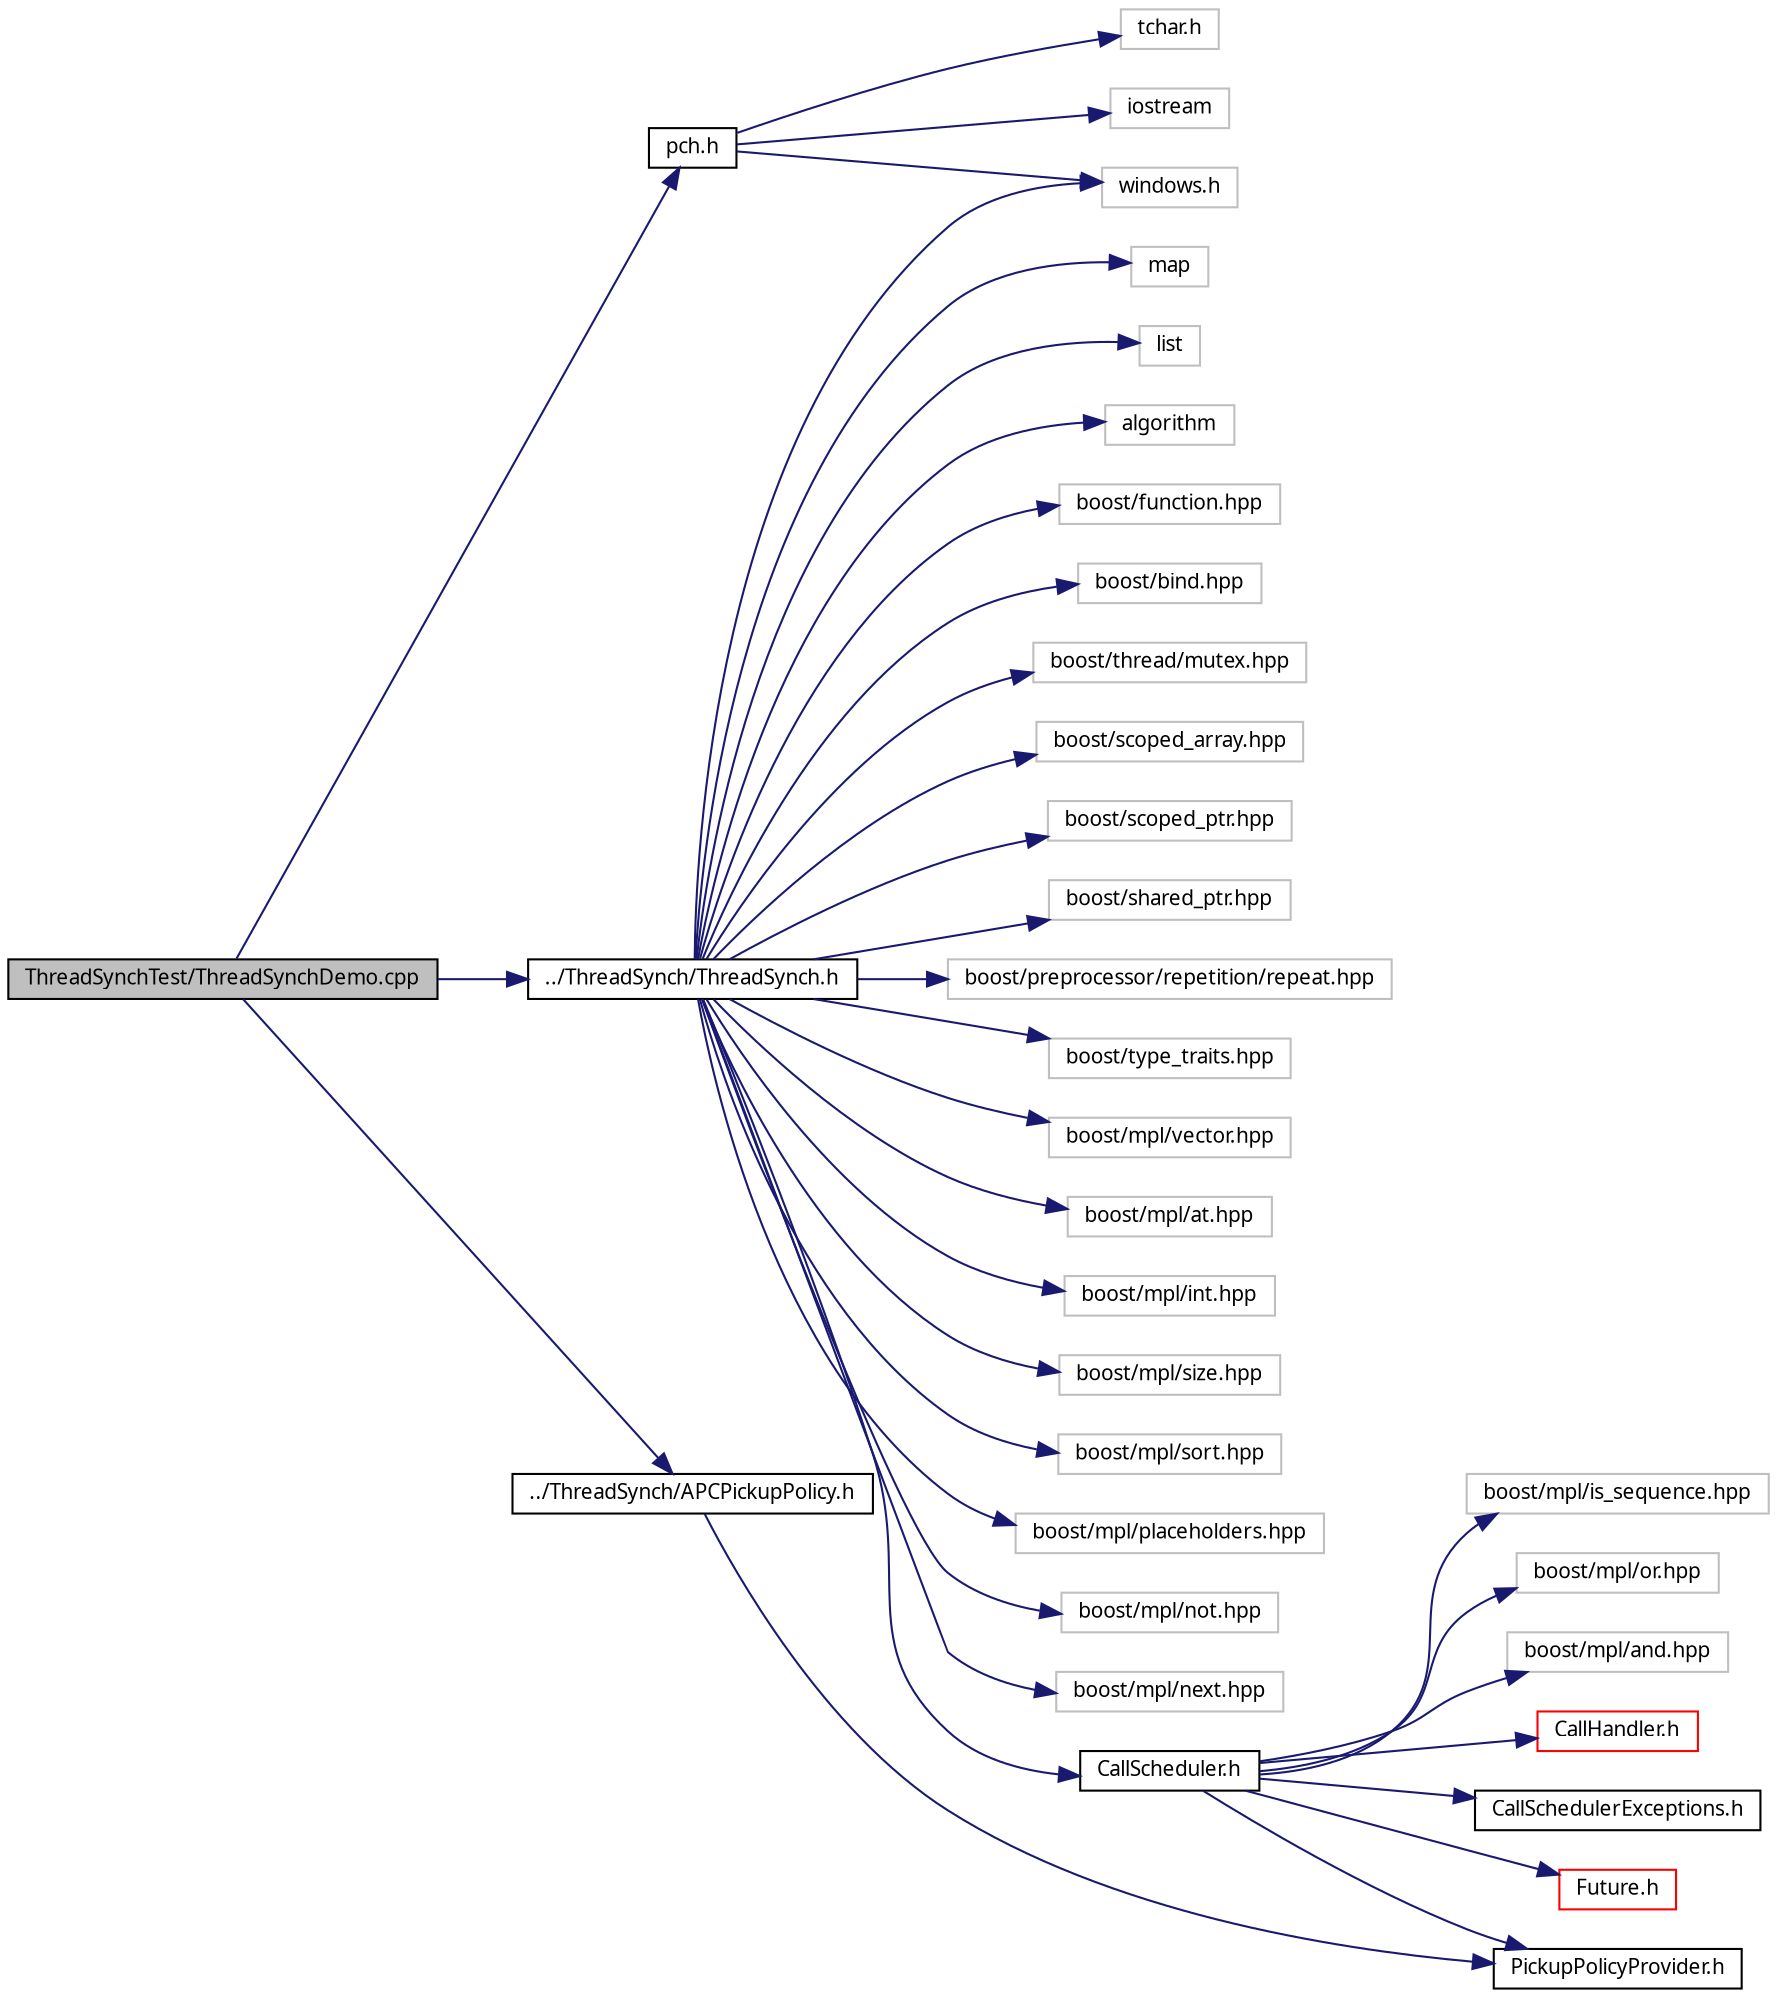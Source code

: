 digraph G
{
  edge [fontname="FreeSans.ttf",fontsize=10,labelfontname="FreeSans.ttf",labelfontsize=10];
  node [fontname="FreeSans.ttf",fontsize=10,shape=record];
  rankdir=LR;
  Node1 [label="ThreadSynchTest/ThreadSynchDemo.cpp",height=0.2,width=0.4,color="black", fillcolor="grey75", style="filled" fontcolor="black"];
  Node1 -> Node2 [color="midnightblue",fontsize=10,style="solid",fontname="FreeSans.ttf"];
  Node2 [label="pch.h",height=0.2,width=0.4,color="black", fillcolor="white", style="filled",URL="$pch_8h.html"];
  Node2 -> Node3 [color="midnightblue",fontsize=10,style="solid",fontname="FreeSans.ttf"];
  Node3 [label="windows.h",height=0.2,width=0.4,color="grey75", fillcolor="white", style="filled"];
  Node2 -> Node4 [color="midnightblue",fontsize=10,style="solid",fontname="FreeSans.ttf"];
  Node4 [label="tchar.h",height=0.2,width=0.4,color="grey75", fillcolor="white", style="filled"];
  Node2 -> Node5 [color="midnightblue",fontsize=10,style="solid",fontname="FreeSans.ttf"];
  Node5 [label="iostream",height=0.2,width=0.4,color="grey75", fillcolor="white", style="filled"];
  Node1 -> Node6 [color="midnightblue",fontsize=10,style="solid",fontname="FreeSans.ttf"];
  Node6 [label="../ThreadSynch/ThreadSynch.h",height=0.2,width=0.4,color="black", fillcolor="white", style="filled",URL="$_thread_synch_8h.html"];
  Node6 -> Node3 [color="midnightblue",fontsize=10,style="solid",fontname="FreeSans.ttf"];
  Node6 -> Node7 [color="midnightblue",fontsize=10,style="solid",fontname="FreeSans.ttf"];
  Node7 [label="map",height=0.2,width=0.4,color="grey75", fillcolor="white", style="filled"];
  Node6 -> Node8 [color="midnightblue",fontsize=10,style="solid",fontname="FreeSans.ttf"];
  Node8 [label="list",height=0.2,width=0.4,color="grey75", fillcolor="white", style="filled"];
  Node6 -> Node9 [color="midnightblue",fontsize=10,style="solid",fontname="FreeSans.ttf"];
  Node9 [label="algorithm",height=0.2,width=0.4,color="grey75", fillcolor="white", style="filled"];
  Node6 -> Node10 [color="midnightblue",fontsize=10,style="solid",fontname="FreeSans.ttf"];
  Node10 [label="boost/function.hpp",height=0.2,width=0.4,color="grey75", fillcolor="white", style="filled"];
  Node6 -> Node11 [color="midnightblue",fontsize=10,style="solid",fontname="FreeSans.ttf"];
  Node11 [label="boost/bind.hpp",height=0.2,width=0.4,color="grey75", fillcolor="white", style="filled"];
  Node6 -> Node12 [color="midnightblue",fontsize=10,style="solid",fontname="FreeSans.ttf"];
  Node12 [label="boost/thread/mutex.hpp",height=0.2,width=0.4,color="grey75", fillcolor="white", style="filled"];
  Node6 -> Node13 [color="midnightblue",fontsize=10,style="solid",fontname="FreeSans.ttf"];
  Node13 [label="boost/scoped_array.hpp",height=0.2,width=0.4,color="grey75", fillcolor="white", style="filled"];
  Node6 -> Node14 [color="midnightblue",fontsize=10,style="solid",fontname="FreeSans.ttf"];
  Node14 [label="boost/scoped_ptr.hpp",height=0.2,width=0.4,color="grey75", fillcolor="white", style="filled"];
  Node6 -> Node15 [color="midnightblue",fontsize=10,style="solid",fontname="FreeSans.ttf"];
  Node15 [label="boost/shared_ptr.hpp",height=0.2,width=0.4,color="grey75", fillcolor="white", style="filled"];
  Node6 -> Node16 [color="midnightblue",fontsize=10,style="solid",fontname="FreeSans.ttf"];
  Node16 [label="boost/preprocessor/repetition/repeat.hpp",height=0.2,width=0.4,color="grey75", fillcolor="white", style="filled"];
  Node6 -> Node17 [color="midnightblue",fontsize=10,style="solid",fontname="FreeSans.ttf"];
  Node17 [label="boost/type_traits.hpp",height=0.2,width=0.4,color="grey75", fillcolor="white", style="filled"];
  Node6 -> Node18 [color="midnightblue",fontsize=10,style="solid",fontname="FreeSans.ttf"];
  Node18 [label="boost/mpl/vector.hpp",height=0.2,width=0.4,color="grey75", fillcolor="white", style="filled"];
  Node6 -> Node19 [color="midnightblue",fontsize=10,style="solid",fontname="FreeSans.ttf"];
  Node19 [label="boost/mpl/at.hpp",height=0.2,width=0.4,color="grey75", fillcolor="white", style="filled"];
  Node6 -> Node20 [color="midnightblue",fontsize=10,style="solid",fontname="FreeSans.ttf"];
  Node20 [label="boost/mpl/int.hpp",height=0.2,width=0.4,color="grey75", fillcolor="white", style="filled"];
  Node6 -> Node21 [color="midnightblue",fontsize=10,style="solid",fontname="FreeSans.ttf"];
  Node21 [label="boost/mpl/size.hpp",height=0.2,width=0.4,color="grey75", fillcolor="white", style="filled"];
  Node6 -> Node22 [color="midnightblue",fontsize=10,style="solid",fontname="FreeSans.ttf"];
  Node22 [label="boost/mpl/sort.hpp",height=0.2,width=0.4,color="grey75", fillcolor="white", style="filled"];
  Node6 -> Node23 [color="midnightblue",fontsize=10,style="solid",fontname="FreeSans.ttf"];
  Node23 [label="boost/mpl/placeholders.hpp",height=0.2,width=0.4,color="grey75", fillcolor="white", style="filled"];
  Node6 -> Node24 [color="midnightblue",fontsize=10,style="solid",fontname="FreeSans.ttf"];
  Node24 [label="boost/mpl/not.hpp",height=0.2,width=0.4,color="grey75", fillcolor="white", style="filled"];
  Node6 -> Node25 [color="midnightblue",fontsize=10,style="solid",fontname="FreeSans.ttf"];
  Node25 [label="boost/mpl/next.hpp",height=0.2,width=0.4,color="grey75", fillcolor="white", style="filled"];
  Node6 -> Node26 [color="midnightblue",fontsize=10,style="solid",fontname="FreeSans.ttf"];
  Node26 [label="CallScheduler.h",height=0.2,width=0.4,color="black", fillcolor="white", style="filled",URL="$_call_scheduler_8h.html"];
  Node26 -> Node27 [color="midnightblue",fontsize=10,style="solid",fontname="FreeSans.ttf"];
  Node27 [label="boost/mpl/is_sequence.hpp",height=0.2,width=0.4,color="grey75", fillcolor="white", style="filled"];
  Node26 -> Node28 [color="midnightblue",fontsize=10,style="solid",fontname="FreeSans.ttf"];
  Node28 [label="boost/mpl/or.hpp",height=0.2,width=0.4,color="grey75", fillcolor="white", style="filled"];
  Node26 -> Node29 [color="midnightblue",fontsize=10,style="solid",fontname="FreeSans.ttf"];
  Node29 [label="boost/mpl/and.hpp",height=0.2,width=0.4,color="grey75", fillcolor="white", style="filled"];
  Node26 -> Node30 [color="midnightblue",fontsize=10,style="solid",fontname="FreeSans.ttf"];
  Node30 [label="CallHandler.h",height=0.2,width=0.4,color="red", fillcolor="white", style="filled",URL="$_call_handler_8h.html"];
  Node26 -> Node31 [color="midnightblue",fontsize=10,style="solid",fontname="FreeSans.ttf"];
  Node31 [label="PickupPolicyProvider.h",height=0.2,width=0.4,color="black", fillcolor="white", style="filled",URL="$_pickup_policy_provider_8h.html"];
  Node26 -> Node32 [color="midnightblue",fontsize=10,style="solid",fontname="FreeSans.ttf"];
  Node32 [label="CallSchedulerExceptions.h",height=0.2,width=0.4,color="black", fillcolor="white", style="filled",URL="$_call_scheduler_exceptions_8h.html"];
  Node26 -> Node33 [color="midnightblue",fontsize=10,style="solid",fontname="FreeSans.ttf"];
  Node33 [label="Future.h",height=0.2,width=0.4,color="red", fillcolor="white", style="filled",URL="$_future_8h.html"];
  Node1 -> Node34 [color="midnightblue",fontsize=10,style="solid",fontname="FreeSans.ttf"];
  Node34 [label="../ThreadSynch/APCPickupPolicy.h",height=0.2,width=0.4,color="black", fillcolor="white", style="filled",URL="$_a_p_c_pickup_policy_8h.html"];
  Node34 -> Node31 [color="midnightblue",fontsize=10,style="solid",fontname="FreeSans.ttf"];
}
